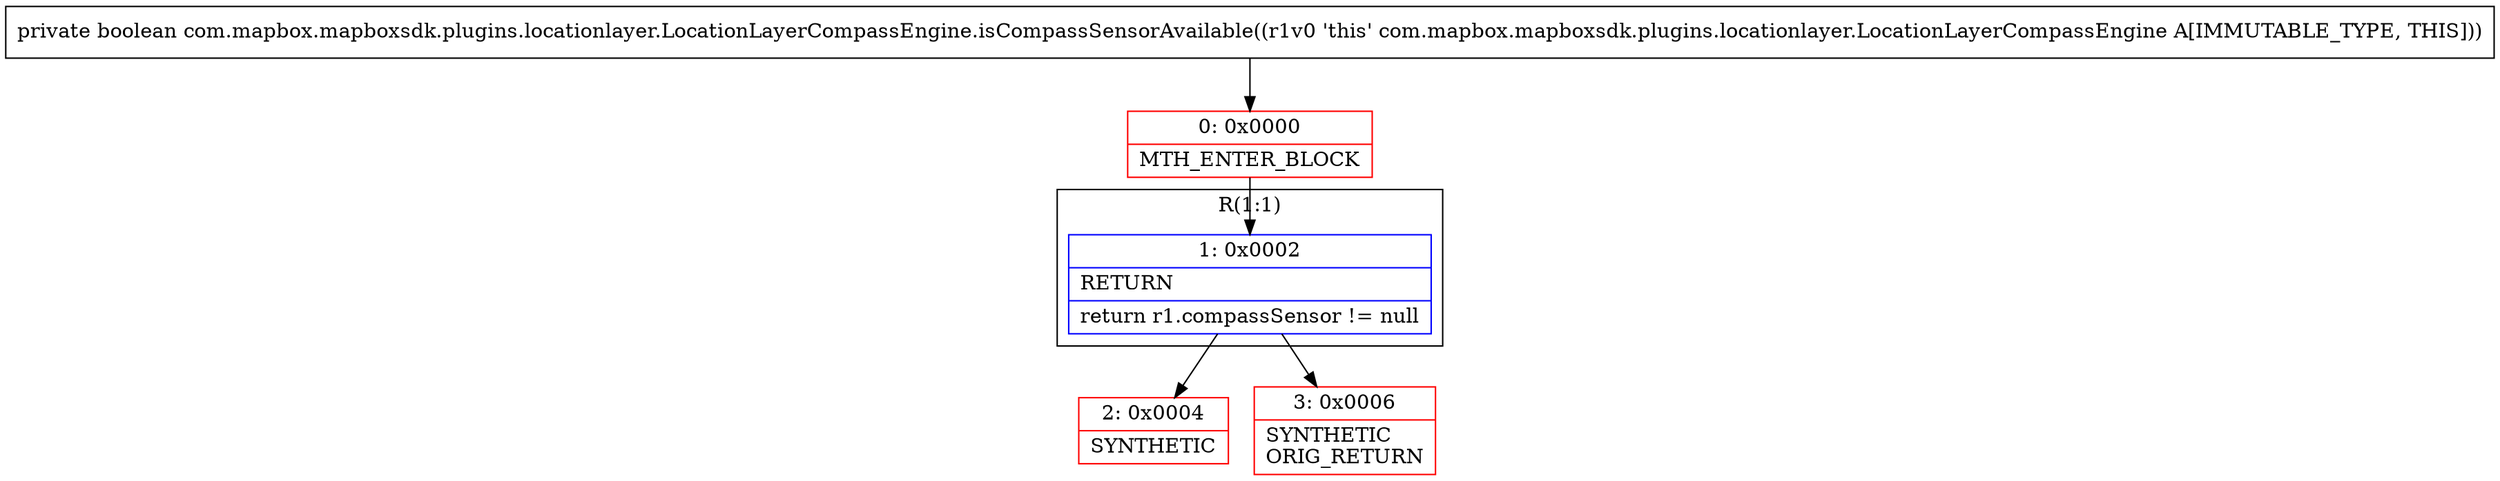 digraph "CFG forcom.mapbox.mapboxsdk.plugins.locationlayer.LocationLayerCompassEngine.isCompassSensorAvailable()Z" {
subgraph cluster_Region_538356530 {
label = "R(1:1)";
node [shape=record,color=blue];
Node_1 [shape=record,label="{1\:\ 0x0002|RETURN\l|return r1.compassSensor != null\l}"];
}
Node_0 [shape=record,color=red,label="{0\:\ 0x0000|MTH_ENTER_BLOCK\l}"];
Node_2 [shape=record,color=red,label="{2\:\ 0x0004|SYNTHETIC\l}"];
Node_3 [shape=record,color=red,label="{3\:\ 0x0006|SYNTHETIC\lORIG_RETURN\l}"];
MethodNode[shape=record,label="{private boolean com.mapbox.mapboxsdk.plugins.locationlayer.LocationLayerCompassEngine.isCompassSensorAvailable((r1v0 'this' com.mapbox.mapboxsdk.plugins.locationlayer.LocationLayerCompassEngine A[IMMUTABLE_TYPE, THIS])) }"];
MethodNode -> Node_0;
Node_1 -> Node_2;
Node_1 -> Node_3;
Node_0 -> Node_1;
}

